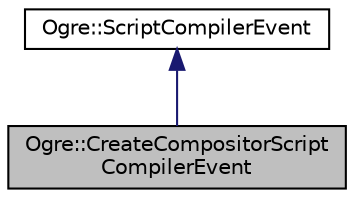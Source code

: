 digraph "Ogre::CreateCompositorScriptCompilerEvent"
{
  bgcolor="transparent";
  edge [fontname="Helvetica",fontsize="10",labelfontname="Helvetica",labelfontsize="10"];
  node [fontname="Helvetica",fontsize="10",shape=record];
  Node0 [label="Ogre::CreateCompositorScript\lCompilerEvent",height=0.2,width=0.4,color="black", fillcolor="grey75", style="filled", fontcolor="black"];
  Node1 -> Node0 [dir="back",color="midnightblue",fontsize="10",style="solid",fontname="Helvetica"];
  Node1 [label="Ogre::ScriptCompilerEvent",height=0.2,width=0.4,color="black",URL="$class_ogre_1_1_script_compiler_event.html",tooltip="This struct is a base class for events which can be thrown by the compilers and caught by subscribers..."];
}
